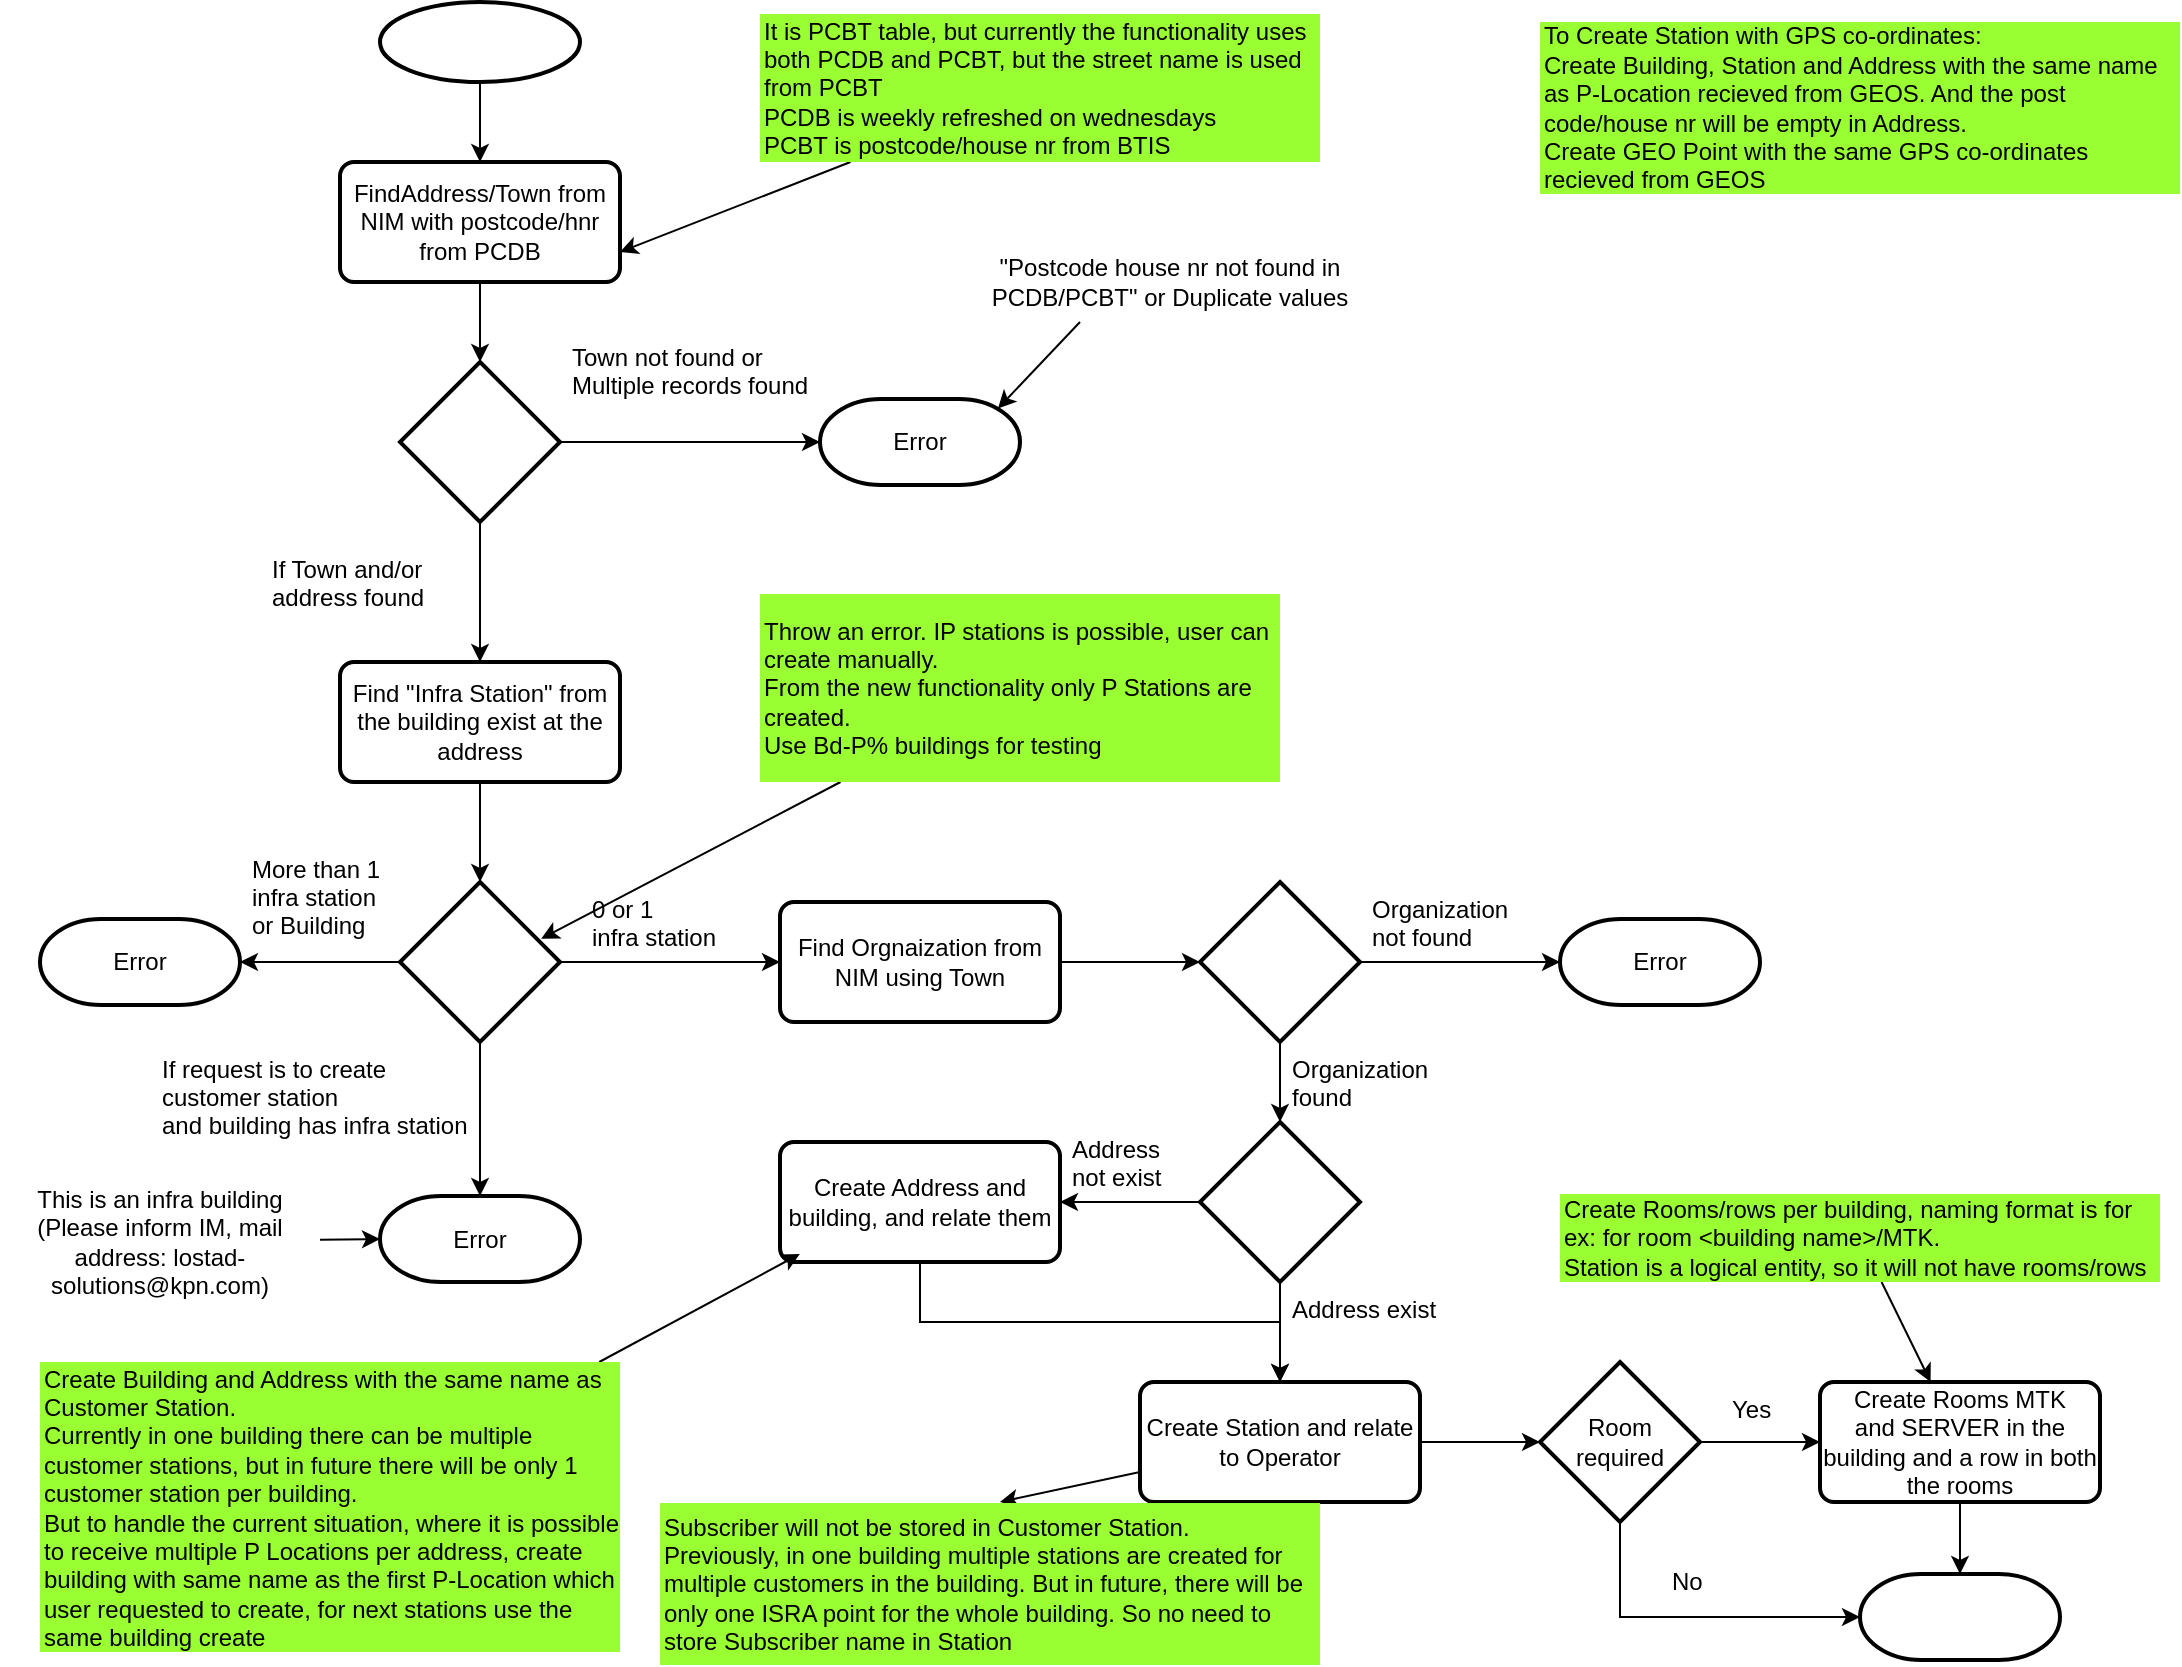 <mxfile version="13.7.3" type="github"><diagram id="mxkRBxtBoPagDHEsuCND" name="Create Customer Sites_Logic"><mxGraphModel dx="868" dy="433" grid="1" gridSize="10" guides="1" tooltips="1" connect="1" arrows="1" fold="1" page="1" pageScale="1" pageWidth="1100" pageHeight="850" math="0" shadow="0"><root><mxCell id="ZffOcwPM53r9Ry4PVxIr-0"/><mxCell id="ZffOcwPM53r9Ry4PVxIr-1" parent="ZffOcwPM53r9Ry4PVxIr-0"/><mxCell id="l4oGFE4PxuQD2jKm6o-I-0" value="" style="edgeStyle=orthogonalEdgeStyle;rounded=0;orthogonalLoop=1;jettySize=auto;html=1;" parent="ZffOcwPM53r9Ry4PVxIr-1" source="l4oGFE4PxuQD2jKm6o-I-1" target="l4oGFE4PxuQD2jKm6o-I-3" edge="1"><mxGeometry relative="1" as="geometry"/></mxCell><mxCell id="l4oGFE4PxuQD2jKm6o-I-1" value="" style="strokeWidth=2;html=1;shape=mxgraph.flowchart.start_1;whiteSpace=wrap;" parent="ZffOcwPM53r9Ry4PVxIr-1" vertex="1"><mxGeometry x="190" y="14" width="100" height="40" as="geometry"/></mxCell><mxCell id="l4oGFE4PxuQD2jKm6o-I-2" value="" style="edgeStyle=orthogonalEdgeStyle;rounded=0;orthogonalLoop=1;jettySize=auto;html=1;" parent="ZffOcwPM53r9Ry4PVxIr-1" source="l4oGFE4PxuQD2jKm6o-I-3" target="l4oGFE4PxuQD2jKm6o-I-5" edge="1"><mxGeometry relative="1" as="geometry"/></mxCell><mxCell id="l4oGFE4PxuQD2jKm6o-I-3" value="FindAddress/Town from NIM with postcode/hnr from PCDB" style="rounded=1;whiteSpace=wrap;html=1;absoluteArcSize=1;arcSize=14;strokeWidth=2;" parent="ZffOcwPM53r9Ry4PVxIr-1" vertex="1"><mxGeometry x="170" y="94" width="140" height="60" as="geometry"/></mxCell><mxCell id="l4oGFE4PxuQD2jKm6o-I-4" value="" style="edgeStyle=orthogonalEdgeStyle;rounded=0;orthogonalLoop=1;jettySize=auto;html=1;" parent="ZffOcwPM53r9Ry4PVxIr-1" source="l4oGFE4PxuQD2jKm6o-I-5" target="xEiHZuELv5rGqq_QjfTb-0" edge="1"><mxGeometry relative="1" as="geometry"><mxPoint x="410" y="234" as="targetPoint"/></mxGeometry></mxCell><mxCell id="MnLZK0qRAUwdEGSxmP2_-1" value="" style="edgeStyle=orthogonalEdgeStyle;rounded=0;orthogonalLoop=1;jettySize=auto;html=1;" parent="ZffOcwPM53r9Ry4PVxIr-1" source="l4oGFE4PxuQD2jKm6o-I-5" target="MnLZK0qRAUwdEGSxmP2_-0" edge="1"><mxGeometry relative="1" as="geometry"/></mxCell><mxCell id="l4oGFE4PxuQD2jKm6o-I-5" value="" style="strokeWidth=2;html=1;shape=mxgraph.flowchart.decision;whiteSpace=wrap;" parent="ZffOcwPM53r9Ry4PVxIr-1" vertex="1"><mxGeometry x="200" y="194" width="80" height="80" as="geometry"/></mxCell><mxCell id="l4oGFE4PxuQD2jKm6o-I-7" value="Town not found or &#10;Multiple records found" style="text;strokeColor=none;fillColor=none;align=left;verticalAlign=top;spacingLeft=4;spacingRight=4;overflow=hidden;rotatable=0;points=[[0,0.5],[1,0.5]];portConstraint=eastwest;" parent="ZffOcwPM53r9Ry4PVxIr-1" vertex="1"><mxGeometry x="280" y="178" width="140" height="46" as="geometry"/></mxCell><mxCell id="xEiHZuELv5rGqq_QjfTb-0" value="Error" style="strokeWidth=2;html=1;shape=mxgraph.flowchart.terminator;whiteSpace=wrap;" parent="ZffOcwPM53r9Ry4PVxIr-1" vertex="1"><mxGeometry x="410" y="212.5" width="100" height="43" as="geometry"/></mxCell><mxCell id="mECDECkqt1jcqjJIiNFH-1" value="" style="edgeStyle=orthogonalEdgeStyle;rounded=0;orthogonalLoop=1;jettySize=auto;html=1;" parent="ZffOcwPM53r9Ry4PVxIr-1" source="MnLZK0qRAUwdEGSxmP2_-0" target="MnLZK0qRAUwdEGSxmP2_-3" edge="1"><mxGeometry relative="1" as="geometry"/></mxCell><mxCell id="MnLZK0qRAUwdEGSxmP2_-0" value="Find &quot;Infra Station&quot; from the building exist at the address" style="rounded=1;whiteSpace=wrap;html=1;absoluteArcSize=1;arcSize=14;strokeWidth=2;" parent="ZffOcwPM53r9Ry4PVxIr-1" vertex="1"><mxGeometry x="170" y="344" width="140" height="60" as="geometry"/></mxCell><mxCell id="MnLZK0qRAUwdEGSxmP2_-2" value="If Town and/or &#10;address found" style="text;strokeColor=none;fillColor=none;align=left;verticalAlign=top;spacingLeft=4;spacingRight=4;overflow=hidden;rotatable=0;points=[[0,0.5],[1,0.5]];portConstraint=eastwest;" parent="ZffOcwPM53r9Ry4PVxIr-1" vertex="1"><mxGeometry x="130" y="284" width="90" height="46" as="geometry"/></mxCell><mxCell id="mECDECkqt1jcqjJIiNFH-3" value="" style="edgeStyle=orthogonalEdgeStyle;rounded=0;orthogonalLoop=1;jettySize=auto;html=1;entryX=1;entryY=0.5;entryDx=0;entryDy=0;entryPerimeter=0;" parent="ZffOcwPM53r9Ry4PVxIr-1" source="MnLZK0qRAUwdEGSxmP2_-3" target="HtEstAqKrCnuH7wMqbMc-0" edge="1"><mxGeometry relative="1" as="geometry"><mxPoint x="130" y="494" as="targetPoint"/></mxGeometry></mxCell><mxCell id="4XAEnzipnwyF2DJ29jOq-1" value="" style="edgeStyle=orthogonalEdgeStyle;rounded=0;orthogonalLoop=1;jettySize=auto;html=1;" parent="ZffOcwPM53r9Ry4PVxIr-1" source="MnLZK0qRAUwdEGSxmP2_-3" target="4XAEnzipnwyF2DJ29jOq-0" edge="1"><mxGeometry relative="1" as="geometry"/></mxCell><mxCell id="4XAEnzipnwyF2DJ29jOq-16" value="" style="edgeStyle=orthogonalEdgeStyle;rounded=0;orthogonalLoop=1;jettySize=auto;html=1;exitX=0.5;exitY=1;exitDx=0;exitDy=0;exitPerimeter=0;entryX=0.5;entryY=0;entryDx=0;entryDy=0;entryPerimeter=0;" parent="ZffOcwPM53r9Ry4PVxIr-1" source="MnLZK0qRAUwdEGSxmP2_-3" target="4XAEnzipnwyF2DJ29jOq-15" edge="1"><mxGeometry relative="1" as="geometry"/></mxCell><mxCell id="MnLZK0qRAUwdEGSxmP2_-3" value="" style="strokeWidth=2;html=1;shape=mxgraph.flowchart.decision;whiteSpace=wrap;" parent="ZffOcwPM53r9Ry4PVxIr-1" vertex="1"><mxGeometry x="200" y="454" width="80" height="80" as="geometry"/></mxCell><mxCell id="mECDECkqt1jcqjJIiNFH-4" value="More than 1 &#10;infra station&#10;or Building" style="text;strokeColor=none;fillColor=none;align=left;verticalAlign=top;spacingLeft=4;spacingRight=4;overflow=hidden;rotatable=0;points=[[0,0.5],[1,0.5]];portConstraint=eastwest;" parent="ZffOcwPM53r9Ry4PVxIr-1" vertex="1"><mxGeometry x="120" y="434" width="80" height="70" as="geometry"/></mxCell><mxCell id="HtEstAqKrCnuH7wMqbMc-0" value="&lt;span&gt;Error&lt;/span&gt;" style="strokeWidth=2;html=1;shape=mxgraph.flowchart.terminator;whiteSpace=wrap;" parent="ZffOcwPM53r9Ry4PVxIr-1" vertex="1"><mxGeometry x="20" y="472.5" width="100" height="43" as="geometry"/></mxCell><mxCell id="4XAEnzipnwyF2DJ29jOq-4" value="" style="edgeStyle=orthogonalEdgeStyle;rounded=0;orthogonalLoop=1;jettySize=auto;html=1;" parent="ZffOcwPM53r9Ry4PVxIr-1" source="4XAEnzipnwyF2DJ29jOq-0" target="4XAEnzipnwyF2DJ29jOq-3" edge="1"><mxGeometry relative="1" as="geometry"/></mxCell><mxCell id="4XAEnzipnwyF2DJ29jOq-0" value="Find Orgnaization from NIM using Town" style="rounded=1;whiteSpace=wrap;html=1;absoluteArcSize=1;arcSize=14;strokeWidth=2;" parent="ZffOcwPM53r9Ry4PVxIr-1" vertex="1"><mxGeometry x="390" y="464" width="140" height="60" as="geometry"/></mxCell><mxCell id="4XAEnzipnwyF2DJ29jOq-2" value="0 or 1 &#10;infra station" style="text;strokeColor=none;fillColor=none;align=left;verticalAlign=top;spacingLeft=4;spacingRight=4;overflow=hidden;rotatable=0;points=[[0,0.5],[1,0.5]];portConstraint=eastwest;" parent="ZffOcwPM53r9Ry4PVxIr-1" vertex="1"><mxGeometry x="290" y="454" width="100" height="30" as="geometry"/></mxCell><mxCell id="4XAEnzipnwyF2DJ29jOq-6" value="" style="edgeStyle=orthogonalEdgeStyle;rounded=0;orthogonalLoop=1;jettySize=auto;html=1;" parent="ZffOcwPM53r9Ry4PVxIr-1" source="4XAEnzipnwyF2DJ29jOq-3" target="4XAEnzipnwyF2DJ29jOq-12" edge="1"><mxGeometry relative="1" as="geometry"><mxPoint x="560" y="614" as="targetPoint"/></mxGeometry></mxCell><mxCell id="4XAEnzipnwyF2DJ29jOq-23" value="" style="edgeStyle=none;rounded=0;orthogonalLoop=1;jettySize=auto;html=1;" parent="ZffOcwPM53r9Ry4PVxIr-1" source="4XAEnzipnwyF2DJ29jOq-3" target="4XAEnzipnwyF2DJ29jOq-22" edge="1"><mxGeometry relative="1" as="geometry"/></mxCell><mxCell id="4XAEnzipnwyF2DJ29jOq-3" value="" style="strokeWidth=2;html=1;shape=mxgraph.flowchart.decision;whiteSpace=wrap;" parent="ZffOcwPM53r9Ry4PVxIr-1" vertex="1"><mxGeometry x="600" y="454" width="80" height="80" as="geometry"/></mxCell><mxCell id="4XAEnzipnwyF2DJ29jOq-7" value="Organization &#10;not found" style="text;strokeColor=none;fillColor=none;align=left;verticalAlign=top;spacingLeft=4;spacingRight=4;overflow=hidden;rotatable=0;points=[[0,0.5],[1,0.5]];portConstraint=eastwest;" parent="ZffOcwPM53r9Ry4PVxIr-1" vertex="1"><mxGeometry x="680" y="454" width="100" height="30" as="geometry"/></mxCell><mxCell id="4XAEnzipnwyF2DJ29jOq-10" value="&quot;Postcode house nr not found in PCDB/PCBT&quot; or Duplicate values" style="text;html=1;strokeColor=none;fillColor=none;align=center;verticalAlign=middle;whiteSpace=wrap;rounded=0;" parent="ZffOcwPM53r9Ry4PVxIr-1" vertex="1"><mxGeometry x="490" y="144" width="190" height="20" as="geometry"/></mxCell><mxCell id="4XAEnzipnwyF2DJ29jOq-11" value="" style="endArrow=classic;html=1;entryX=0.89;entryY=0.11;entryDx=0;entryDy=0;entryPerimeter=0;" parent="ZffOcwPM53r9Ry4PVxIr-1" target="xEiHZuELv5rGqq_QjfTb-0" edge="1"><mxGeometry width="50" height="50" relative="1" as="geometry"><mxPoint x="540" y="174" as="sourcePoint"/><mxPoint x="460" y="184" as="targetPoint"/></mxGeometry></mxCell><mxCell id="4XAEnzipnwyF2DJ29jOq-12" value="&lt;span&gt;Error&lt;/span&gt;" style="strokeWidth=2;html=1;shape=mxgraph.flowchart.terminator;whiteSpace=wrap;" parent="ZffOcwPM53r9Ry4PVxIr-1" vertex="1"><mxGeometry x="780" y="472.5" width="100" height="43" as="geometry"/></mxCell><mxCell id="4XAEnzipnwyF2DJ29jOq-15" value="&lt;span&gt;Error&lt;/span&gt;" style="strokeWidth=2;html=1;shape=mxgraph.flowchart.terminator;whiteSpace=wrap;" parent="ZffOcwPM53r9Ry4PVxIr-1" vertex="1"><mxGeometry x="190" y="611" width="100" height="43" as="geometry"/></mxCell><mxCell id="4XAEnzipnwyF2DJ29jOq-17" value="If request is to create &#10;customer station&#10;and building has infra station" style="text;align=left;verticalAlign=top;spacingLeft=4;spacingRight=4;overflow=hidden;rotatable=0;points=[[0,0.5],[1,0.5]];portConstraint=eastwest;" parent="ZffOcwPM53r9Ry4PVxIr-1" vertex="1"><mxGeometry x="75" y="534" width="170" height="50" as="geometry"/></mxCell><mxCell id="4XAEnzipnwyF2DJ29jOq-21" style="rounded=0;orthogonalLoop=1;jettySize=auto;html=1;entryX=0;entryY=0.5;entryDx=0;entryDy=0;entryPerimeter=0;" parent="ZffOcwPM53r9Ry4PVxIr-1" source="4XAEnzipnwyF2DJ29jOq-20" target="4XAEnzipnwyF2DJ29jOq-15" edge="1"><mxGeometry relative="1" as="geometry"><mxPoint x="160" y="714" as="sourcePoint"/></mxGeometry></mxCell><mxCell id="4XAEnzipnwyF2DJ29jOq-20" value="This is an infra building (Please inform IM, mail address: lostad-solutions@kpn.com)" style="text;html=1;strokeColor=none;fillColor=none;align=center;verticalAlign=middle;whiteSpace=wrap;rounded=0;" parent="ZffOcwPM53r9Ry4PVxIr-1" vertex="1"><mxGeometry y="624" width="160" height="20" as="geometry"/></mxCell><mxCell id="4XAEnzipnwyF2DJ29jOq-25" value="" style="edgeStyle=none;rounded=0;orthogonalLoop=1;jettySize=auto;html=1;" parent="ZffOcwPM53r9Ry4PVxIr-1" source="4XAEnzipnwyF2DJ29jOq-22" target="4XAEnzipnwyF2DJ29jOq-24" edge="1"><mxGeometry relative="1" as="geometry"/></mxCell><mxCell id="4XAEnzipnwyF2DJ29jOq-28" value="" style="edgeStyle=none;rounded=0;orthogonalLoop=1;jettySize=auto;html=1;" parent="ZffOcwPM53r9Ry4PVxIr-1" source="4XAEnzipnwyF2DJ29jOq-22" target="4XAEnzipnwyF2DJ29jOq-27" edge="1"><mxGeometry relative="1" as="geometry"/></mxCell><mxCell id="4XAEnzipnwyF2DJ29jOq-22" value="" style="strokeWidth=2;html=1;shape=mxgraph.flowchart.decision;whiteSpace=wrap;" parent="ZffOcwPM53r9Ry4PVxIr-1" vertex="1"><mxGeometry x="600" y="574" width="80" height="80" as="geometry"/></mxCell><mxCell id="4XAEnzipnwyF2DJ29jOq-29" style="edgeStyle=orthogonalEdgeStyle;rounded=0;orthogonalLoop=1;jettySize=auto;html=1;entryX=0.5;entryY=0;entryDx=0;entryDy=0;exitX=0.5;exitY=1;exitDx=0;exitDy=0;" parent="ZffOcwPM53r9Ry4PVxIr-1" source="4XAEnzipnwyF2DJ29jOq-24" target="4XAEnzipnwyF2DJ29jOq-27" edge="1"><mxGeometry relative="1" as="geometry"/></mxCell><mxCell id="4XAEnzipnwyF2DJ29jOq-24" value="Create Address and building, and relate them" style="rounded=1;whiteSpace=wrap;html=1;absoluteArcSize=1;arcSize=14;strokeWidth=2;" parent="ZffOcwPM53r9Ry4PVxIr-1" vertex="1"><mxGeometry x="390" y="584" width="140" height="60" as="geometry"/></mxCell><mxCell id="4XAEnzipnwyF2DJ29jOq-26" value="Address &#10;not exist" style="text;strokeColor=none;fillColor=none;align=left;verticalAlign=top;spacingLeft=4;spacingRight=4;overflow=hidden;rotatable=0;points=[[0,0.5],[1,0.5]];portConstraint=eastwest;" parent="ZffOcwPM53r9Ry4PVxIr-1" vertex="1"><mxGeometry x="530" y="574" width="90" height="30" as="geometry"/></mxCell><mxCell id="4XAEnzipnwyF2DJ29jOq-31" style="rounded=0;orthogonalLoop=1;jettySize=auto;html=1;" parent="ZffOcwPM53r9Ry4PVxIr-1" source="4XAEnzipnwyF2DJ29jOq-27" edge="1"><mxGeometry relative="1" as="geometry"><mxPoint x="500" y="764" as="targetPoint"/></mxGeometry></mxCell><mxCell id="4XAEnzipnwyF2DJ29jOq-35" value="" style="edgeStyle=none;rounded=0;orthogonalLoop=1;jettySize=auto;html=1;" parent="ZffOcwPM53r9Ry4PVxIr-1" source="4XAEnzipnwyF2DJ29jOq-36" target="4XAEnzipnwyF2DJ29jOq-34" edge="1"><mxGeometry relative="1" as="geometry"/></mxCell><mxCell id="4XAEnzipnwyF2DJ29jOq-27" value="Create Station and relate to Operator" style="rounded=1;whiteSpace=wrap;html=1;absoluteArcSize=1;arcSize=14;strokeWidth=2;" parent="ZffOcwPM53r9Ry4PVxIr-1" vertex="1"><mxGeometry x="570" y="704" width="140" height="60" as="geometry"/></mxCell><mxCell id="4XAEnzipnwyF2DJ29jOq-30" value="Subscriber will not be stored in Customer Station.&lt;br&gt;Previously, in one building multiple stations are created for multiple customers in the building. But in future, there will be only one ISRA point for the whole building. So no need to store Subscriber name in Station" style="text;html=1;strokeColor=none;align=left;verticalAlign=middle;whiteSpace=wrap;rounded=0;fillColor=#99FF33;" parent="ZffOcwPM53r9Ry4PVxIr-1" vertex="1"><mxGeometry x="330" y="764.5" width="330" height="81" as="geometry"/></mxCell><mxCell id="4XAEnzipnwyF2DJ29jOq-33" value="Address exist" style="text;strokeColor=none;fillColor=none;align=left;verticalAlign=top;spacingLeft=4;spacingRight=4;overflow=hidden;rotatable=0;points=[[0,0.5],[1,0.5]];portConstraint=eastwest;" parent="ZffOcwPM53r9Ry4PVxIr-1" vertex="1"><mxGeometry x="640" y="654" width="120" height="30" as="geometry"/></mxCell><mxCell id="4XAEnzipnwyF2DJ29jOq-43" value="" style="edgeStyle=orthogonalEdgeStyle;rounded=0;orthogonalLoop=1;jettySize=auto;html=1;" parent="ZffOcwPM53r9Ry4PVxIr-1" source="4XAEnzipnwyF2DJ29jOq-34" target="4XAEnzipnwyF2DJ29jOq-41" edge="1"><mxGeometry relative="1" as="geometry"/></mxCell><mxCell id="4XAEnzipnwyF2DJ29jOq-34" value="Create Rooms&amp;nbsp;MTK and&amp;nbsp;SERVER in the building and a row in both the rooms" style="rounded=1;whiteSpace=wrap;html=1;absoluteArcSize=1;arcSize=14;strokeWidth=2;" parent="ZffOcwPM53r9Ry4PVxIr-1" vertex="1"><mxGeometry x="910" y="704" width="140" height="60" as="geometry"/></mxCell><mxCell id="4XAEnzipnwyF2DJ29jOq-44" style="edgeStyle=orthogonalEdgeStyle;rounded=0;orthogonalLoop=1;jettySize=auto;html=1;entryX=0;entryY=0.5;entryDx=0;entryDy=0;entryPerimeter=0;exitX=0.5;exitY=1;exitDx=0;exitDy=0;exitPerimeter=0;" parent="ZffOcwPM53r9Ry4PVxIr-1" source="4XAEnzipnwyF2DJ29jOq-36" target="4XAEnzipnwyF2DJ29jOq-41" edge="1"><mxGeometry relative="1" as="geometry"/></mxCell><mxCell id="4XAEnzipnwyF2DJ29jOq-36" value="Room required" style="strokeWidth=2;html=1;shape=mxgraph.flowchart.decision;whiteSpace=wrap;" parent="ZffOcwPM53r9Ry4PVxIr-1" vertex="1"><mxGeometry x="770" y="694" width="80" height="80" as="geometry"/></mxCell><mxCell id="4XAEnzipnwyF2DJ29jOq-37" value="" style="edgeStyle=none;rounded=0;orthogonalLoop=1;jettySize=auto;html=1;" parent="ZffOcwPM53r9Ry4PVxIr-1" source="4XAEnzipnwyF2DJ29jOq-27" target="4XAEnzipnwyF2DJ29jOq-36" edge="1"><mxGeometry relative="1" as="geometry"><mxPoint x="710" y="734" as="sourcePoint"/><mxPoint x="800" y="734" as="targetPoint"/></mxGeometry></mxCell><mxCell id="4XAEnzipnwyF2DJ29jOq-39" value="" style="edgeStyle=none;rounded=0;orthogonalLoop=1;jettySize=auto;html=1;" parent="ZffOcwPM53r9Ry4PVxIr-1" source="4XAEnzipnwyF2DJ29jOq-38" target="4XAEnzipnwyF2DJ29jOq-34" edge="1"><mxGeometry relative="1" as="geometry"/></mxCell><mxCell id="4XAEnzipnwyF2DJ29jOq-38" value="Create Rooms/rows per building, naming format is for ex: for room&amp;nbsp;&amp;lt;building name&amp;gt;/MTK.&lt;br&gt;Station is a logical entity, so it will not have rooms/rows" style="text;html=1;strokeColor=none;align=left;verticalAlign=middle;whiteSpace=wrap;rounded=0;fillColor=#99FF33;" parent="ZffOcwPM53r9Ry4PVxIr-1" vertex="1"><mxGeometry x="780" y="610" width="300" height="44" as="geometry"/></mxCell><mxCell id="4XAEnzipnwyF2DJ29jOq-40" value="Yes" style="text;strokeColor=none;fillColor=none;align=left;verticalAlign=top;spacingLeft=4;spacingRight=4;overflow=hidden;rotatable=0;points=[[0,0.5],[1,0.5]];portConstraint=eastwest;" parent="ZffOcwPM53r9Ry4PVxIr-1" vertex="1"><mxGeometry x="860" y="704" width="40" height="30" as="geometry"/></mxCell><mxCell id="4XAEnzipnwyF2DJ29jOq-41" value="" style="strokeWidth=2;html=1;shape=mxgraph.flowchart.terminator;whiteSpace=wrap;" parent="ZffOcwPM53r9Ry4PVxIr-1" vertex="1"><mxGeometry x="930" y="800" width="100" height="43" as="geometry"/></mxCell><mxCell id="4XAEnzipnwyF2DJ29jOq-45" value="No" style="text;strokeColor=none;fillColor=none;align=left;verticalAlign=top;spacingLeft=4;spacingRight=4;overflow=hidden;rotatable=0;points=[[0,0.5],[1,0.5]];portConstraint=eastwest;" parent="ZffOcwPM53r9Ry4PVxIr-1" vertex="1"><mxGeometry x="830" y="790" width="40" height="30" as="geometry"/></mxCell><mxCell id="4XAEnzipnwyF2DJ29jOq-48" value="Organization &#10;found" style="text;strokeColor=none;fillColor=none;align=left;verticalAlign=top;spacingLeft=4;spacingRight=4;overflow=hidden;rotatable=0;points=[[0,0.5],[1,0.5]];portConstraint=eastwest;" parent="ZffOcwPM53r9Ry4PVxIr-1" vertex="1"><mxGeometry x="640" y="534" width="100" height="30" as="geometry"/></mxCell><mxCell id="4XAEnzipnwyF2DJ29jOq-49" value="To Create Station with GPS co-ordinates:&lt;br&gt;Create Building, Station and Address with the same name as P-Location recieved from GEOS. And the post code/house nr will be empty in Address.&lt;br&gt;Create GEO Point with the same GPS co-ordinates recieved from GEOS" style="text;html=1;strokeColor=none;align=left;verticalAlign=middle;whiteSpace=wrap;rounded=0;fillColor=#99FF33;" parent="ZffOcwPM53r9Ry4PVxIr-1" vertex="1"><mxGeometry x="770" y="24" width="320" height="86" as="geometry"/></mxCell><mxCell id="4XAEnzipnwyF2DJ29jOq-55" style="edgeStyle=none;rounded=0;orthogonalLoop=1;jettySize=auto;html=1;entryX=1;entryY=0.75;entryDx=0;entryDy=0;fontColor=#000000;" parent="ZffOcwPM53r9Ry4PVxIr-1" source="4XAEnzipnwyF2DJ29jOq-50" target="l4oGFE4PxuQD2jKm6o-I-3" edge="1"><mxGeometry relative="1" as="geometry"/></mxCell><mxCell id="4XAEnzipnwyF2DJ29jOq-50" value="It is PCBT table, but currently the functionality uses both PCDB and PCBT, but the street name is used from PCBT&lt;br&gt;PCDB is weekly refreshed on wednesdays&lt;br&gt;PCBT is postcode/house nr from BTIS" style="text;html=1;strokeColor=none;align=left;verticalAlign=middle;whiteSpace=wrap;rounded=0;fillColor=#99FF33;" parent="ZffOcwPM53r9Ry4PVxIr-1" vertex="1"><mxGeometry x="380" y="20" width="280" height="74" as="geometry"/></mxCell><mxCell id="4XAEnzipnwyF2DJ29jOq-52" style="rounded=0;orthogonalLoop=1;jettySize=auto;html=1;entryX=0.882;entryY=0.355;entryDx=0;entryDy=0;entryPerimeter=0;fontColor=#000000;" parent="ZffOcwPM53r9Ry4PVxIr-1" source="4XAEnzipnwyF2DJ29jOq-51" target="MnLZK0qRAUwdEGSxmP2_-3" edge="1"><mxGeometry relative="1" as="geometry"/></mxCell><mxCell id="4XAEnzipnwyF2DJ29jOq-51" value="Throw an error. IP stations is possible, user can create manually.&lt;br&gt;From the new functionality only P Stations are created.&lt;br&gt;Use&amp;nbsp;Bd-P% buildings for testing" style="text;html=1;strokeColor=none;align=left;verticalAlign=middle;whiteSpace=wrap;rounded=0;fillColor=#99FF33;" parent="ZffOcwPM53r9Ry4PVxIr-1" vertex="1"><mxGeometry x="380" y="310" width="260" height="94" as="geometry"/></mxCell><mxCell id="4XAEnzipnwyF2DJ29jOq-54" style="edgeStyle=none;rounded=0;orthogonalLoop=1;jettySize=auto;html=1;fontColor=#000000;entryX=0.071;entryY=0.933;entryDx=0;entryDy=0;entryPerimeter=0;" parent="ZffOcwPM53r9Ry4PVxIr-1" source="4XAEnzipnwyF2DJ29jOq-53" target="4XAEnzipnwyF2DJ29jOq-24" edge="1"><mxGeometry relative="1" as="geometry"><mxPoint x="400" y="650" as="targetPoint"/></mxGeometry></mxCell><mxCell id="4XAEnzipnwyF2DJ29jOq-53" value="Create Building and Address with the same name as Customer Station.&lt;br&gt;Currently in one building there can be multiple customer stations, but in future there will be only 1 customer station per building. &lt;br&gt;But to handle the current situation, where it is possible to receive multiple P Locations per address, create building with same name as the first P-Location which user requested to create, for next stations use the same building create" style="text;html=1;strokeColor=none;align=left;verticalAlign=middle;whiteSpace=wrap;rounded=0;fillColor=#99FF33;" parent="ZffOcwPM53r9Ry4PVxIr-1" vertex="1"><mxGeometry x="20" y="694" width="290" height="145" as="geometry"/></mxCell></root></mxGraphModel></diagram></mxfile>